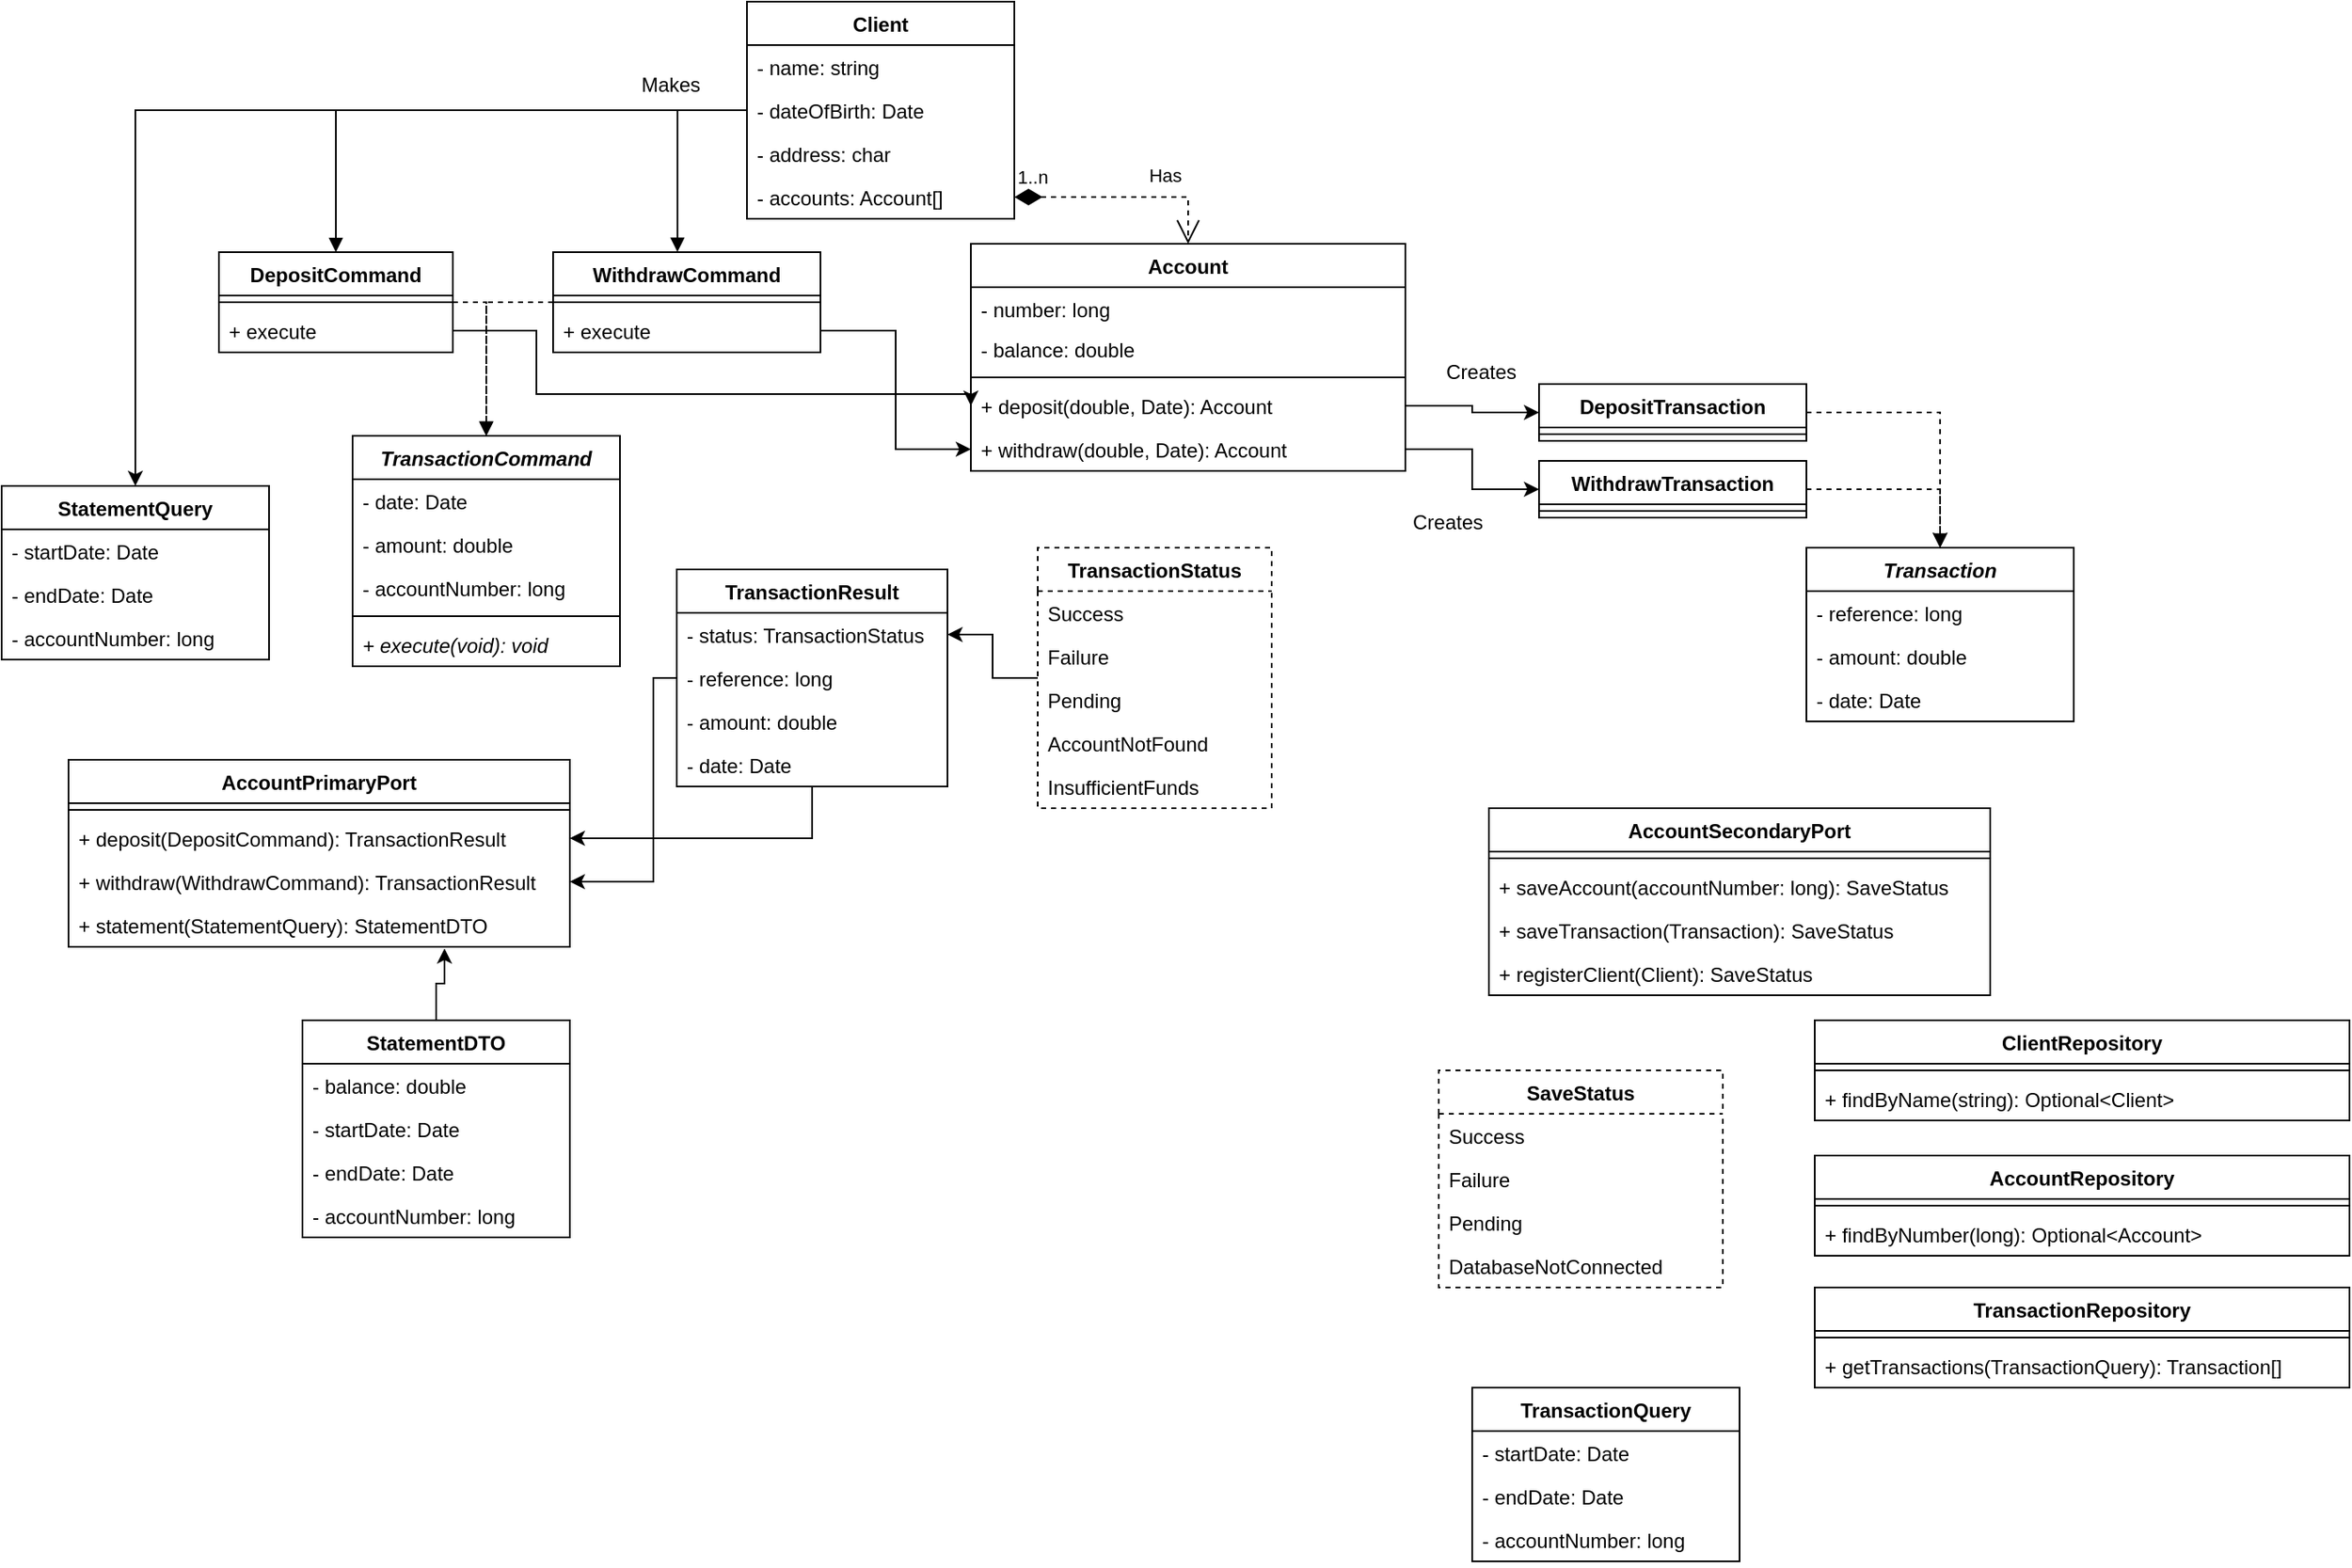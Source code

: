 <mxfile version="20.8.5" type="github"><diagram id="C5RBs43oDa-KdzZeNtuy" name="Page-1"><mxGraphModel dx="1386" dy="809" grid="1" gridSize="10" guides="1" tooltips="1" connect="1" arrows="1" fold="1" page="1" pageScale="1" pageWidth="1169" pageHeight="827" math="0" shadow="0"><root><mxCell id="WIyWlLk6GJQsqaUBKTNV-0"/><mxCell id="WIyWlLk6GJQsqaUBKTNV-1" parent="WIyWlLk6GJQsqaUBKTNV-0"/><mxCell id="uDkEIwAQwxOANns-aXlX-1" value="Account" style="swimlane;fontStyle=1;align=center;verticalAlign=top;childLayout=stackLayout;horizontal=1;startSize=26;horizontalStack=0;resizeParent=1;resizeParentMax=0;resizeLast=0;collapsible=1;marginBottom=0;" parent="WIyWlLk6GJQsqaUBKTNV-1" vertex="1"><mxGeometry x="620" y="185" width="260" height="136" as="geometry"/></mxCell><mxCell id="uDkEIwAQwxOANns-aXlX-2" value="- number: long" style="text;strokeColor=none;fillColor=none;align=left;verticalAlign=top;spacingLeft=4;spacingRight=4;overflow=hidden;rotatable=0;points=[[0,0.5],[1,0.5]];portConstraint=eastwest;" parent="uDkEIwAQwxOANns-aXlX-1" vertex="1"><mxGeometry y="26" width="260" height="24" as="geometry"/></mxCell><mxCell id="uDkEIwAQwxOANns-aXlX-10" value="- balance: double" style="text;strokeColor=none;fillColor=none;align=left;verticalAlign=top;spacingLeft=4;spacingRight=4;overflow=hidden;rotatable=0;points=[[0,0.5],[1,0.5]];portConstraint=eastwest;" parent="uDkEIwAQwxOANns-aXlX-1" vertex="1"><mxGeometry y="50" width="260" height="26" as="geometry"/></mxCell><mxCell id="uDkEIwAQwxOANns-aXlX-3" value="" style="line;strokeWidth=1;fillColor=none;align=left;verticalAlign=middle;spacingTop=-1;spacingLeft=3;spacingRight=3;rotatable=0;labelPosition=right;points=[];portConstraint=eastwest;strokeColor=inherit;" parent="uDkEIwAQwxOANns-aXlX-1" vertex="1"><mxGeometry y="76" width="260" height="8" as="geometry"/></mxCell><mxCell id="uDkEIwAQwxOANns-aXlX-4" value="+ deposit(double, Date): Account" style="text;strokeColor=none;fillColor=none;align=left;verticalAlign=top;spacingLeft=4;spacingRight=4;overflow=hidden;rotatable=0;points=[[0,0.5],[1,0.5]];portConstraint=eastwest;" parent="uDkEIwAQwxOANns-aXlX-1" vertex="1"><mxGeometry y="84" width="260" height="26" as="geometry"/></mxCell><mxCell id="uDkEIwAQwxOANns-aXlX-11" value="+ withdraw(double, Date): Account" style="text;strokeColor=none;fillColor=none;align=left;verticalAlign=top;spacingLeft=4;spacingRight=4;overflow=hidden;rotatable=0;points=[[0,0.5],[1,0.5]];portConstraint=eastwest;" parent="uDkEIwAQwxOANns-aXlX-1" vertex="1"><mxGeometry y="110" width="260" height="26" as="geometry"/></mxCell><mxCell id="uDkEIwAQwxOANns-aXlX-12" value="Transaction" style="swimlane;fontStyle=3;align=center;verticalAlign=top;childLayout=stackLayout;horizontal=1;startSize=26;horizontalStack=0;resizeParent=1;resizeParentMax=0;resizeLast=0;collapsible=1;marginBottom=0;" parent="WIyWlLk6GJQsqaUBKTNV-1" vertex="1"><mxGeometry x="1120" y="367" width="160" height="104" as="geometry"/></mxCell><mxCell id="uDkEIwAQwxOANns-aXlX-13" value="- reference: long" style="text;strokeColor=none;fillColor=none;align=left;verticalAlign=top;spacingLeft=4;spacingRight=4;overflow=hidden;rotatable=0;points=[[0,0.5],[1,0.5]];portConstraint=eastwest;" parent="uDkEIwAQwxOANns-aXlX-12" vertex="1"><mxGeometry y="26" width="160" height="26" as="geometry"/></mxCell><mxCell id="uDkEIwAQwxOANns-aXlX-16" value="- amount: double" style="text;strokeColor=none;fillColor=none;align=left;verticalAlign=top;spacingLeft=4;spacingRight=4;overflow=hidden;rotatable=0;points=[[0,0.5],[1,0.5]];portConstraint=eastwest;" parent="uDkEIwAQwxOANns-aXlX-12" vertex="1"><mxGeometry y="52" width="160" height="26" as="geometry"/></mxCell><mxCell id="uDkEIwAQwxOANns-aXlX-17" value="- date: Date" style="text;strokeColor=none;fillColor=none;align=left;verticalAlign=top;spacingLeft=4;spacingRight=4;overflow=hidden;rotatable=0;points=[[0,0.5],[1,0.5]];portConstraint=eastwest;" parent="uDkEIwAQwxOANns-aXlX-12" vertex="1"><mxGeometry y="78" width="160" height="26" as="geometry"/></mxCell><mxCell id="uDkEIwAQwxOANns-aXlX-22" style="edgeStyle=orthogonalEdgeStyle;rounded=0;orthogonalLoop=1;jettySize=auto;html=1;entryX=0.5;entryY=0;entryDx=0;entryDy=0;dashed=1;endArrow=block;endFill=1;exitX=1;exitY=0.5;exitDx=0;exitDy=0;" parent="WIyWlLk6GJQsqaUBKTNV-1" source="uDkEIwAQwxOANns-aXlX-18" target="uDkEIwAQwxOANns-aXlX-12" edge="1"><mxGeometry relative="1" as="geometry"><mxPoint x="804" y="472" as="targetPoint"/></mxGeometry></mxCell><mxCell id="uDkEIwAQwxOANns-aXlX-18" value="DepositTransaction" style="swimlane;fontStyle=1;align=center;verticalAlign=top;childLayout=stackLayout;horizontal=1;startSize=26;horizontalStack=0;resizeParent=1;resizeParentMax=0;resizeLast=0;collapsible=1;marginBottom=0;" parent="WIyWlLk6GJQsqaUBKTNV-1" vertex="1"><mxGeometry x="960" y="269" width="160" height="34" as="geometry"/></mxCell><mxCell id="uDkEIwAQwxOANns-aXlX-20" value="" style="line;strokeWidth=1;fillColor=none;align=left;verticalAlign=middle;spacingTop=-1;spacingLeft=3;spacingRight=3;rotatable=0;labelPosition=right;points=[];portConstraint=eastwest;strokeColor=inherit;" parent="uDkEIwAQwxOANns-aXlX-18" vertex="1"><mxGeometry y="26" width="160" height="8" as="geometry"/></mxCell><mxCell id="_oUDLtHGumyXPayy78fO-45" style="edgeStyle=orthogonalEdgeStyle;rounded=0;orthogonalLoop=1;jettySize=auto;html=1;exitX=1;exitY=0.5;exitDx=0;exitDy=0;entryX=0.5;entryY=0;entryDx=0;entryDy=0;dashed=1;" edge="1" parent="WIyWlLk6GJQsqaUBKTNV-1" source="uDkEIwAQwxOANns-aXlX-23" target="uDkEIwAQwxOANns-aXlX-12"><mxGeometry relative="1" as="geometry"/></mxCell><mxCell id="uDkEIwAQwxOANns-aXlX-23" value="WithdrawTransaction" style="swimlane;fontStyle=1;align=center;verticalAlign=top;childLayout=stackLayout;horizontal=1;startSize=26;horizontalStack=0;resizeParent=1;resizeParentMax=0;resizeLast=0;collapsible=1;marginBottom=0;" parent="WIyWlLk6GJQsqaUBKTNV-1" vertex="1"><mxGeometry x="960" y="315" width="160" height="34" as="geometry"/></mxCell><mxCell id="uDkEIwAQwxOANns-aXlX-25" value="" style="line;strokeWidth=1;fillColor=none;align=left;verticalAlign=middle;spacingTop=-1;spacingLeft=3;spacingRight=3;rotatable=0;labelPosition=right;points=[];portConstraint=eastwest;strokeColor=inherit;" parent="uDkEIwAQwxOANns-aXlX-23" vertex="1"><mxGeometry y="26" width="160" height="8" as="geometry"/></mxCell><mxCell id="uDkEIwAQwxOANns-aXlX-29" value="StatementDTO" style="swimlane;fontStyle=1;align=center;verticalAlign=top;childLayout=stackLayout;horizontal=1;startSize=26;horizontalStack=0;resizeParent=1;resizeParentMax=0;resizeLast=0;collapsible=1;marginBottom=0;" parent="WIyWlLk6GJQsqaUBKTNV-1" vertex="1"><mxGeometry x="220" y="650" width="160" height="130" as="geometry"><mxRectangle x="340" y="388" width="120" height="30" as="alternateBounds"/></mxGeometry></mxCell><mxCell id="uDkEIwAQwxOANns-aXlX-30" value="- balance: double" style="text;strokeColor=none;fillColor=none;align=left;verticalAlign=top;spacingLeft=4;spacingRight=4;overflow=hidden;rotatable=0;points=[[0,0.5],[1,0.5]];portConstraint=eastwest;" parent="uDkEIwAQwxOANns-aXlX-29" vertex="1"><mxGeometry y="26" width="160" height="26" as="geometry"/></mxCell><mxCell id="uDkEIwAQwxOANns-aXlX-32" value="- startDate: Date" style="text;strokeColor=none;fillColor=none;align=left;verticalAlign=top;spacingLeft=4;spacingRight=4;overflow=hidden;rotatable=0;points=[[0,0.5],[1,0.5]];portConstraint=eastwest;" parent="uDkEIwAQwxOANns-aXlX-29" vertex="1"><mxGeometry y="52" width="160" height="26" as="geometry"/></mxCell><mxCell id="uDkEIwAQwxOANns-aXlX-107" value="- endDate: Date" style="text;strokeColor=none;fillColor=none;align=left;verticalAlign=top;spacingLeft=4;spacingRight=4;overflow=hidden;rotatable=0;points=[[0,0.5],[1,0.5]];portConstraint=eastwest;" parent="uDkEIwAQwxOANns-aXlX-29" vertex="1"><mxGeometry y="78" width="160" height="26" as="geometry"/></mxCell><mxCell id="uDkEIwAQwxOANns-aXlX-108" value="- accountNumber: long" style="text;strokeColor=none;fillColor=none;align=left;verticalAlign=top;spacingLeft=4;spacingRight=4;overflow=hidden;rotatable=0;points=[[0,0.5],[1,0.5]];portConstraint=eastwest;" parent="uDkEIwAQwxOANns-aXlX-29" vertex="1"><mxGeometry y="104" width="160" height="26" as="geometry"/></mxCell><mxCell id="uDkEIwAQwxOANns-aXlX-109" value="AccountPrimaryPort" style="swimlane;fontStyle=1;align=center;verticalAlign=top;childLayout=stackLayout;horizontal=1;startSize=26;horizontalStack=0;resizeParent=1;resizeParentMax=0;resizeLast=0;collapsible=1;marginBottom=0;" parent="WIyWlLk6GJQsqaUBKTNV-1" vertex="1"><mxGeometry x="80" y="494" width="300" height="112" as="geometry"/></mxCell><mxCell id="uDkEIwAQwxOANns-aXlX-151" value="" style="line;strokeWidth=1;fillColor=none;align=left;verticalAlign=middle;spacingTop=-1;spacingLeft=3;spacingRight=3;rotatable=0;labelPosition=right;points=[];portConstraint=eastwest;strokeColor=inherit;" parent="uDkEIwAQwxOANns-aXlX-109" vertex="1"><mxGeometry y="26" width="300" height="8" as="geometry"/></mxCell><mxCell id="uDkEIwAQwxOANns-aXlX-110" value="+ deposit(DepositCommand): TransactionResult" style="text;strokeColor=none;fillColor=none;align=left;verticalAlign=top;spacingLeft=4;spacingRight=4;overflow=hidden;rotatable=0;points=[[0,0.5],[1,0.5]];portConstraint=eastwest;" parent="uDkEIwAQwxOANns-aXlX-109" vertex="1"><mxGeometry y="34" width="300" height="26" as="geometry"/></mxCell><mxCell id="uDkEIwAQwxOANns-aXlX-112" value="+ withdraw(WithdrawCommand): TransactionResult" style="text;strokeColor=none;fillColor=none;align=left;verticalAlign=top;spacingLeft=4;spacingRight=4;overflow=hidden;rotatable=0;points=[[0,0.5],[1,0.5]];portConstraint=eastwest;" parent="uDkEIwAQwxOANns-aXlX-109" vertex="1"><mxGeometry y="60" width="300" height="26" as="geometry"/></mxCell><mxCell id="uDkEIwAQwxOANns-aXlX-113" value="+ statement(StatementQuery): StatementDTO" style="text;strokeColor=none;fillColor=none;align=left;verticalAlign=top;spacingLeft=4;spacingRight=4;overflow=hidden;rotatable=0;points=[[0,0.5],[1,0.5]];portConstraint=eastwest;" parent="uDkEIwAQwxOANns-aXlX-109" vertex="1"><mxGeometry y="86" width="300" height="26" as="geometry"/></mxCell><mxCell id="uDkEIwAQwxOANns-aXlX-114" value="StatementQuery" style="swimlane;fontStyle=1;align=center;verticalAlign=top;childLayout=stackLayout;horizontal=1;startSize=26;horizontalStack=0;resizeParent=1;resizeParentMax=0;resizeLast=0;collapsible=1;marginBottom=0;" parent="WIyWlLk6GJQsqaUBKTNV-1" vertex="1"><mxGeometry x="40" y="330" width="160" height="104" as="geometry"><mxRectangle x="340" y="388" width="120" height="30" as="alternateBounds"/></mxGeometry></mxCell><mxCell id="uDkEIwAQwxOANns-aXlX-116" value="- startDate: Date" style="text;strokeColor=none;fillColor=none;align=left;verticalAlign=top;spacingLeft=4;spacingRight=4;overflow=hidden;rotatable=0;points=[[0,0.5],[1,0.5]];portConstraint=eastwest;" parent="uDkEIwAQwxOANns-aXlX-114" vertex="1"><mxGeometry y="26" width="160" height="26" as="geometry"/></mxCell><mxCell id="uDkEIwAQwxOANns-aXlX-117" value="- endDate: Date" style="text;strokeColor=none;fillColor=none;align=left;verticalAlign=top;spacingLeft=4;spacingRight=4;overflow=hidden;rotatable=0;points=[[0,0.5],[1,0.5]];portConstraint=eastwest;" parent="uDkEIwAQwxOANns-aXlX-114" vertex="1"><mxGeometry y="52" width="160" height="26" as="geometry"/></mxCell><mxCell id="uDkEIwAQwxOANns-aXlX-118" value="- accountNumber: long" style="text;strokeColor=none;fillColor=none;align=left;verticalAlign=top;spacingLeft=4;spacingRight=4;overflow=hidden;rotatable=0;points=[[0,0.5],[1,0.5]];portConstraint=eastwest;" parent="uDkEIwAQwxOANns-aXlX-114" vertex="1"><mxGeometry y="78" width="160" height="26" as="geometry"/></mxCell><mxCell id="uDkEIwAQwxOANns-aXlX-148" style="edgeStyle=orthogonalEdgeStyle;rounded=0;orthogonalLoop=1;jettySize=auto;html=1;exitX=1;exitY=0.5;exitDx=0;exitDy=0;entryX=0.5;entryY=0;entryDx=0;entryDy=0;endArrow=block;endFill=1;dashed=1;" parent="WIyWlLk6GJQsqaUBKTNV-1" source="uDkEIwAQwxOANns-aXlX-119" target="uDkEIwAQwxOANns-aXlX-139" edge="1"><mxGeometry relative="1" as="geometry"/></mxCell><mxCell id="uDkEIwAQwxOANns-aXlX-119" value="DepositCommand" style="swimlane;fontStyle=1;align=center;verticalAlign=top;childLayout=stackLayout;horizontal=1;startSize=26;horizontalStack=0;resizeParent=1;resizeParentMax=0;resizeLast=0;collapsible=1;marginBottom=0;" parent="WIyWlLk6GJQsqaUBKTNV-1" vertex="1"><mxGeometry x="170" y="190" width="140" height="60" as="geometry"><mxRectangle x="340" y="388" width="120" height="30" as="alternateBounds"/></mxGeometry></mxCell><mxCell id="uDkEIwAQwxOANns-aXlX-150" value="" style="line;strokeWidth=1;fillColor=none;align=left;verticalAlign=middle;spacingTop=-1;spacingLeft=3;spacingRight=3;rotatable=0;labelPosition=right;points=[];portConstraint=eastwest;strokeColor=inherit;" parent="uDkEIwAQwxOANns-aXlX-119" vertex="1"><mxGeometry y="26" width="140" height="8" as="geometry"/></mxCell><mxCell id="uDkEIwAQwxOANns-aXlX-149" value="+ execute" style="text;strokeColor=none;fillColor=none;align=left;verticalAlign=top;spacingLeft=4;spacingRight=4;overflow=hidden;rotatable=0;points=[[0,0.5],[1,0.5]];portConstraint=eastwest;" parent="uDkEIwAQwxOANns-aXlX-119" vertex="1"><mxGeometry y="34" width="140" height="26" as="geometry"/></mxCell><mxCell id="uDkEIwAQwxOANns-aXlX-147" style="edgeStyle=orthogonalEdgeStyle;rounded=0;orthogonalLoop=1;jettySize=auto;html=1;entryX=0.5;entryY=0;entryDx=0;entryDy=0;dashed=1;endArrow=block;endFill=1;exitX=0;exitY=0.5;exitDx=0;exitDy=0;" parent="WIyWlLk6GJQsqaUBKTNV-1" source="uDkEIwAQwxOANns-aXlX-123" target="uDkEIwAQwxOANns-aXlX-139" edge="1"><mxGeometry relative="1" as="geometry"><mxPoint x="346" y="285" as="sourcePoint"/></mxGeometry></mxCell><mxCell id="uDkEIwAQwxOANns-aXlX-123" value="WithdrawCommand" style="swimlane;fontStyle=1;align=center;verticalAlign=top;childLayout=stackLayout;horizontal=1;startSize=26;horizontalStack=0;resizeParent=1;resizeParentMax=0;resizeLast=0;collapsible=1;marginBottom=0;" parent="WIyWlLk6GJQsqaUBKTNV-1" vertex="1"><mxGeometry x="370" y="190" width="160" height="60" as="geometry"><mxRectangle x="340" y="388" width="120" height="30" as="alternateBounds"/></mxGeometry></mxCell><mxCell id="uDkEIwAQwxOANns-aXlX-145" value="" style="line;strokeWidth=1;fillColor=none;align=left;verticalAlign=middle;spacingTop=-1;spacingLeft=3;spacingRight=3;rotatable=0;labelPosition=right;points=[];portConstraint=eastwest;strokeColor=inherit;" parent="uDkEIwAQwxOANns-aXlX-123" vertex="1"><mxGeometry y="26" width="160" height="8" as="geometry"/></mxCell><mxCell id="uDkEIwAQwxOANns-aXlX-146" value="+ execute" style="text;strokeColor=none;fillColor=none;align=left;verticalAlign=top;spacingLeft=4;spacingRight=4;overflow=hidden;rotatable=0;points=[[0,0.5],[1,0.5]];portConstraint=eastwest;" parent="uDkEIwAQwxOANns-aXlX-123" vertex="1"><mxGeometry y="34" width="160" height="26" as="geometry"/></mxCell><mxCell id="_oUDLtHGumyXPayy78fO-42" style="edgeStyle=orthogonalEdgeStyle;rounded=0;orthogonalLoop=1;jettySize=auto;html=1;" edge="1" parent="WIyWlLk6GJQsqaUBKTNV-1" source="uDkEIwAQwxOANns-aXlX-127" target="uDkEIwAQwxOANns-aXlX-110"><mxGeometry relative="1" as="geometry"/></mxCell><mxCell id="uDkEIwAQwxOANns-aXlX-127" value="TransactionResult" style="swimlane;fontStyle=1;childLayout=stackLayout;horizontal=1;startSize=26;fillColor=default;horizontalStack=0;resizeParent=1;resizeParentMax=0;resizeLast=0;collapsible=1;marginBottom=0;" parent="WIyWlLk6GJQsqaUBKTNV-1" vertex="1"><mxGeometry x="444" y="380" width="162" height="130" as="geometry"/></mxCell><mxCell id="uDkEIwAQwxOANns-aXlX-128" value="- status: TransactionStatus" style="text;strokeColor=none;fillColor=none;align=left;verticalAlign=top;spacingLeft=4;spacingRight=4;overflow=hidden;rotatable=0;points=[[0,0.5],[1,0.5]];portConstraint=eastwest;" parent="uDkEIwAQwxOANns-aXlX-127" vertex="1"><mxGeometry y="26" width="162" height="26" as="geometry"/></mxCell><mxCell id="uDkEIwAQwxOANns-aXlX-131" value="- reference: long" style="text;strokeColor=none;fillColor=none;align=left;verticalAlign=top;spacingLeft=4;spacingRight=4;overflow=hidden;rotatable=0;points=[[0,0.5],[1,0.5]];portConstraint=eastwest;" parent="uDkEIwAQwxOANns-aXlX-127" vertex="1"><mxGeometry y="52" width="162" height="26" as="geometry"/></mxCell><mxCell id="uDkEIwAQwxOANns-aXlX-133" value="- amount: double" style="text;strokeColor=none;fillColor=none;align=left;verticalAlign=top;spacingLeft=4;spacingRight=4;overflow=hidden;rotatable=0;points=[[0,0.5],[1,0.5]];portConstraint=eastwest;" parent="uDkEIwAQwxOANns-aXlX-127" vertex="1"><mxGeometry y="78" width="162" height="26" as="geometry"/></mxCell><mxCell id="uDkEIwAQwxOANns-aXlX-134" value="- date: Date" style="text;strokeColor=none;fillColor=none;align=left;verticalAlign=top;spacingLeft=4;spacingRight=4;overflow=hidden;rotatable=0;points=[[0,0.5],[1,0.5]];portConstraint=eastwest;" parent="uDkEIwAQwxOANns-aXlX-127" vertex="1"><mxGeometry y="104" width="162" height="26" as="geometry"/></mxCell><mxCell id="uDkEIwAQwxOANns-aXlX-143" style="edgeStyle=orthogonalEdgeStyle;rounded=0;orthogonalLoop=1;jettySize=auto;html=1;" parent="WIyWlLk6GJQsqaUBKTNV-1" source="uDkEIwAQwxOANns-aXlX-135" target="uDkEIwAQwxOANns-aXlX-128" edge="1"><mxGeometry relative="1" as="geometry"/></mxCell><mxCell id="uDkEIwAQwxOANns-aXlX-135" value="TransactionStatus" style="swimlane;fontStyle=1;childLayout=stackLayout;horizontal=1;startSize=26;fillColor=none;horizontalStack=0;resizeParent=1;resizeParentMax=0;resizeLast=0;collapsible=1;marginBottom=0;dashed=1;swimlaneLine=1;swimlaneFillColor=none;strokeColor=default;" parent="WIyWlLk6GJQsqaUBKTNV-1" vertex="1"><mxGeometry x="660" y="367" width="140" height="156" as="geometry"/></mxCell><mxCell id="uDkEIwAQwxOANns-aXlX-136" value="Success" style="text;strokeColor=none;fillColor=none;align=left;verticalAlign=top;spacingLeft=4;spacingRight=4;overflow=hidden;rotatable=0;points=[[0,0.5],[1,0.5]];portConstraint=eastwest;" parent="uDkEIwAQwxOANns-aXlX-135" vertex="1"><mxGeometry y="26" width="140" height="26" as="geometry"/></mxCell><mxCell id="uDkEIwAQwxOANns-aXlX-137" value="Failure" style="text;strokeColor=none;fillColor=none;align=left;verticalAlign=top;spacingLeft=4;spacingRight=4;overflow=hidden;rotatable=0;points=[[0,0.5],[1,0.5]];portConstraint=eastwest;" parent="uDkEIwAQwxOANns-aXlX-135" vertex="1"><mxGeometry y="52" width="140" height="26" as="geometry"/></mxCell><mxCell id="uDkEIwAQwxOANns-aXlX-138" value="Pending" style="text;strokeColor=none;fillColor=none;align=left;verticalAlign=top;spacingLeft=4;spacingRight=4;overflow=hidden;rotatable=0;points=[[0,0.5],[1,0.5]];portConstraint=eastwest;" parent="uDkEIwAQwxOANns-aXlX-135" vertex="1"><mxGeometry y="78" width="140" height="26" as="geometry"/></mxCell><mxCell id="_oUDLtHGumyXPayy78fO-7" value="AccountNotFound" style="text;strokeColor=none;fillColor=none;align=left;verticalAlign=top;spacingLeft=4;spacingRight=4;overflow=hidden;rotatable=0;points=[[0,0.5],[1,0.5]];portConstraint=eastwest;" vertex="1" parent="uDkEIwAQwxOANns-aXlX-135"><mxGeometry y="104" width="140" height="26" as="geometry"/></mxCell><mxCell id="_oUDLtHGumyXPayy78fO-8" value="InsufficientFunds" style="text;strokeColor=none;fillColor=none;align=left;verticalAlign=top;spacingLeft=4;spacingRight=4;overflow=hidden;rotatable=0;points=[[0,0.5],[1,0.5]];portConstraint=eastwest;" vertex="1" parent="uDkEIwAQwxOANns-aXlX-135"><mxGeometry y="130" width="140" height="26" as="geometry"/></mxCell><mxCell id="uDkEIwAQwxOANns-aXlX-139" value="TransactionCommand" style="swimlane;fontStyle=3;align=center;verticalAlign=top;childLayout=stackLayout;horizontal=1;startSize=26;horizontalStack=0;resizeParent=1;resizeParentMax=0;resizeLast=0;collapsible=1;marginBottom=0;strokeColor=default;fillColor=none;" parent="WIyWlLk6GJQsqaUBKTNV-1" vertex="1"><mxGeometry x="250" y="300" width="160" height="138" as="geometry"/></mxCell><mxCell id="uDkEIwAQwxOANns-aXlX-124" value="- date: Date" style="text;strokeColor=none;fillColor=none;align=left;verticalAlign=top;spacingLeft=4;spacingRight=4;overflow=hidden;rotatable=0;points=[[0,0.5],[1,0.5]];portConstraint=eastwest;" parent="uDkEIwAQwxOANns-aXlX-139" vertex="1"><mxGeometry y="26" width="160" height="26" as="geometry"/></mxCell><mxCell id="uDkEIwAQwxOANns-aXlX-125" value="- amount: double" style="text;strokeColor=none;fillColor=none;align=left;verticalAlign=top;spacingLeft=4;spacingRight=4;overflow=hidden;rotatable=0;points=[[0,0.5],[1,0.5]];portConstraint=eastwest;" parent="uDkEIwAQwxOANns-aXlX-139" vertex="1"><mxGeometry y="52" width="160" height="26" as="geometry"/></mxCell><mxCell id="uDkEIwAQwxOANns-aXlX-126" value="- accountNumber: long" style="text;strokeColor=none;fillColor=none;align=left;verticalAlign=top;spacingLeft=4;spacingRight=4;overflow=hidden;rotatable=0;points=[[0,0.5],[1,0.5]];portConstraint=eastwest;" parent="uDkEIwAQwxOANns-aXlX-139" vertex="1"><mxGeometry y="78" width="160" height="26" as="geometry"/></mxCell><mxCell id="uDkEIwAQwxOANns-aXlX-141" value="" style="line;strokeWidth=1;fillColor=none;align=left;verticalAlign=middle;spacingTop=-1;spacingLeft=3;spacingRight=3;rotatable=0;labelPosition=right;points=[];portConstraint=eastwest;strokeColor=inherit;" parent="uDkEIwAQwxOANns-aXlX-139" vertex="1"><mxGeometry y="104" width="160" height="8" as="geometry"/></mxCell><mxCell id="uDkEIwAQwxOANns-aXlX-142" value="+ execute(void): void" style="text;strokeColor=none;fillColor=none;align=left;verticalAlign=top;spacingLeft=4;spacingRight=4;overflow=hidden;rotatable=0;points=[[0,0.5],[1,0.5]];portConstraint=eastwest;dashed=1;fontStyle=2" parent="uDkEIwAQwxOANns-aXlX-139" vertex="1"><mxGeometry y="112" width="160" height="26" as="geometry"/></mxCell><mxCell id="uDkEIwAQwxOANns-aXlX-152" value="AccountSecondaryPort" style="swimlane;fontStyle=1;align=center;verticalAlign=top;childLayout=stackLayout;horizontal=1;startSize=26;horizontalStack=0;resizeParent=1;resizeParentMax=0;resizeLast=0;collapsible=1;marginBottom=0;" parent="WIyWlLk6GJQsqaUBKTNV-1" vertex="1"><mxGeometry x="930" y="523" width="300" height="112" as="geometry"/></mxCell><mxCell id="uDkEIwAQwxOANns-aXlX-153" value="" style="line;strokeWidth=1;fillColor=none;align=left;verticalAlign=middle;spacingTop=-1;spacingLeft=3;spacingRight=3;rotatable=0;labelPosition=right;points=[];portConstraint=eastwest;strokeColor=inherit;" parent="uDkEIwAQwxOANns-aXlX-152" vertex="1"><mxGeometry y="26" width="300" height="8" as="geometry"/></mxCell><mxCell id="uDkEIwAQwxOANns-aXlX-154" value="+ saveAccount(accountNumber: long): SaveStatus" style="text;strokeColor=none;fillColor=none;align=left;verticalAlign=top;spacingLeft=4;spacingRight=4;overflow=hidden;rotatable=0;points=[[0,0.5],[1,0.5]];portConstraint=eastwest;" parent="uDkEIwAQwxOANns-aXlX-152" vertex="1"><mxGeometry y="34" width="300" height="26" as="geometry"/></mxCell><mxCell id="_oUDLtHGumyXPayy78fO-29" value="+ saveTransaction(Transaction): SaveStatus" style="text;strokeColor=none;fillColor=none;align=left;verticalAlign=top;spacingLeft=4;spacingRight=4;overflow=hidden;rotatable=0;points=[[0,0.5],[1,0.5]];portConstraint=eastwest;" vertex="1" parent="uDkEIwAQwxOANns-aXlX-152"><mxGeometry y="60" width="300" height="26" as="geometry"/></mxCell><mxCell id="_oUDLtHGumyXPayy78fO-30" value="+ registerClient(Client): SaveStatus" style="text;strokeColor=none;fillColor=none;align=left;verticalAlign=top;spacingLeft=4;spacingRight=4;overflow=hidden;rotatable=0;points=[[0,0.5],[1,0.5]];portConstraint=eastwest;" vertex="1" parent="uDkEIwAQwxOANns-aXlX-152"><mxGeometry y="86" width="300" height="26" as="geometry"/></mxCell><mxCell id="_oUDLtHGumyXPayy78fO-1" style="edgeStyle=orthogonalEdgeStyle;rounded=0;orthogonalLoop=1;jettySize=auto;html=1;exitX=0;exitY=0.5;exitDx=0;exitDy=0;entryX=0.5;entryY=0;entryDx=0;entryDy=0;" edge="1" parent="WIyWlLk6GJQsqaUBKTNV-1" source="uDkEIwAQwxOANns-aXlX-160" target="uDkEIwAQwxOANns-aXlX-114"><mxGeometry relative="1" as="geometry"/></mxCell><mxCell id="uDkEIwAQwxOANns-aXlX-160" value="Client" style="swimlane;fontStyle=1;align=center;verticalAlign=top;childLayout=stackLayout;horizontal=1;startSize=26;horizontalStack=0;resizeParent=1;resizeParentMax=0;resizeLast=0;collapsible=1;marginBottom=0;strokeColor=default;fillColor=default;" parent="WIyWlLk6GJQsqaUBKTNV-1" vertex="1"><mxGeometry x="486" y="40" width="160" height="130" as="geometry"/></mxCell><mxCell id="uDkEIwAQwxOANns-aXlX-161" value="- name: string" style="text;strokeColor=none;fillColor=none;align=left;verticalAlign=top;spacingLeft=4;spacingRight=4;overflow=hidden;rotatable=0;points=[[0,0.5],[1,0.5]];portConstraint=eastwest;" parent="uDkEIwAQwxOANns-aXlX-160" vertex="1"><mxGeometry y="26" width="160" height="26" as="geometry"/></mxCell><mxCell id="uDkEIwAQwxOANns-aXlX-165" value="- dateOfBirth: Date" style="text;strokeColor=none;fillColor=none;align=left;verticalAlign=top;spacingLeft=4;spacingRight=4;overflow=hidden;rotatable=0;points=[[0,0.5],[1,0.5]];portConstraint=eastwest;" parent="uDkEIwAQwxOANns-aXlX-160" vertex="1"><mxGeometry y="52" width="160" height="26" as="geometry"/></mxCell><mxCell id="uDkEIwAQwxOANns-aXlX-164" value="- address: char" style="text;strokeColor=none;fillColor=none;align=left;verticalAlign=top;spacingLeft=4;spacingRight=4;overflow=hidden;rotatable=0;points=[[0,0.5],[1,0.5]];portConstraint=eastwest;" parent="uDkEIwAQwxOANns-aXlX-160" vertex="1"><mxGeometry y="78" width="160" height="26" as="geometry"/></mxCell><mxCell id="uDkEIwAQwxOANns-aXlX-174" value="- accounts: Account[]" style="text;strokeColor=none;fillColor=none;align=left;verticalAlign=top;spacingLeft=4;spacingRight=4;overflow=hidden;rotatable=0;points=[[0,0.5],[1,0.5]];portConstraint=eastwest;" parent="uDkEIwAQwxOANns-aXlX-160" vertex="1"><mxGeometry y="104" width="160" height="26" as="geometry"/></mxCell><mxCell id="uDkEIwAQwxOANns-aXlX-177" value="1..n" style="endArrow=open;html=1;endSize=12;startArrow=diamondThin;startSize=14;startFill=1;edgeStyle=orthogonalEdgeStyle;align=left;verticalAlign=bottom;rounded=0;dashed=1;exitX=1;exitY=0.5;exitDx=0;exitDy=0;entryX=0.5;entryY=0;entryDx=0;entryDy=0;" parent="WIyWlLk6GJQsqaUBKTNV-1" source="uDkEIwAQwxOANns-aXlX-174" target="uDkEIwAQwxOANns-aXlX-1" edge="1"><mxGeometry x="-1" y="3" relative="1" as="geometry"><mxPoint x="666" y="120" as="sourcePoint"/><mxPoint x="826" y="120" as="targetPoint"/></mxGeometry></mxCell><mxCell id="uDkEIwAQwxOANns-aXlX-179" value="Has" style="edgeLabel;html=1;align=center;verticalAlign=middle;resizable=0;points=[];" parent="uDkEIwAQwxOANns-aXlX-177" vertex="1" connectable="0"><mxGeometry x="0.267" y="3" relative="1" as="geometry"><mxPoint x="6" y="-10" as="offset"/></mxGeometry></mxCell><mxCell id="uDkEIwAQwxOANns-aXlX-178" style="edgeStyle=orthogonalEdgeStyle;rounded=0;orthogonalLoop=1;jettySize=auto;html=1;exitX=0;exitY=0.5;exitDx=0;exitDy=0;entryX=0.465;entryY=-0.002;entryDx=0;entryDy=0;entryPerimeter=0;endArrow=block;endFill=1;" parent="WIyWlLk6GJQsqaUBKTNV-1" source="uDkEIwAQwxOANns-aXlX-165" target="uDkEIwAQwxOANns-aXlX-123" edge="1"><mxGeometry relative="1" as="geometry"/></mxCell><mxCell id="uDkEIwAQwxOANns-aXlX-181" style="edgeStyle=orthogonalEdgeStyle;rounded=0;orthogonalLoop=1;jettySize=auto;html=1;exitX=0;exitY=0.5;exitDx=0;exitDy=0;entryX=0.5;entryY=0;entryDx=0;entryDy=0;endArrow=block;endFill=1;" parent="WIyWlLk6GJQsqaUBKTNV-1" source="uDkEIwAQwxOANns-aXlX-165" target="uDkEIwAQwxOANns-aXlX-119" edge="1"><mxGeometry relative="1" as="geometry"/></mxCell><mxCell id="_oUDLtHGumyXPayy78fO-0" value="Makes" style="text;html=1;align=center;verticalAlign=middle;resizable=0;points=[];autosize=1;strokeColor=none;fillColor=none;" vertex="1" parent="WIyWlLk6GJQsqaUBKTNV-1"><mxGeometry x="410" y="75" width="60" height="30" as="geometry"/></mxCell><mxCell id="_oUDLtHGumyXPayy78fO-2" style="edgeStyle=orthogonalEdgeStyle;rounded=0;orthogonalLoop=1;jettySize=auto;html=1;exitX=0.5;exitY=0;exitDx=0;exitDy=0;entryX=0.75;entryY=1.038;entryDx=0;entryDy=0;entryPerimeter=0;" edge="1" parent="WIyWlLk6GJQsqaUBKTNV-1" source="uDkEIwAQwxOANns-aXlX-29" target="uDkEIwAQwxOANns-aXlX-113"><mxGeometry relative="1" as="geometry"/></mxCell><mxCell id="_oUDLtHGumyXPayy78fO-3" style="edgeStyle=orthogonalEdgeStyle;rounded=0;orthogonalLoop=1;jettySize=auto;html=1;exitX=1;exitY=0.5;exitDx=0;exitDy=0;entryX=0;entryY=0.5;entryDx=0;entryDy=0;" edge="1" parent="WIyWlLk6GJQsqaUBKTNV-1" source="uDkEIwAQwxOANns-aXlX-4" target="uDkEIwAQwxOANns-aXlX-18"><mxGeometry relative="1" as="geometry"/></mxCell><mxCell id="_oUDLtHGumyXPayy78fO-4" style="edgeStyle=orthogonalEdgeStyle;rounded=0;orthogonalLoop=1;jettySize=auto;html=1;exitX=1;exitY=0.5;exitDx=0;exitDy=0;entryX=0;entryY=0.5;entryDx=0;entryDy=0;" edge="1" parent="WIyWlLk6GJQsqaUBKTNV-1" source="uDkEIwAQwxOANns-aXlX-11" target="uDkEIwAQwxOANns-aXlX-23"><mxGeometry relative="1" as="geometry"/></mxCell><mxCell id="_oUDLtHGumyXPayy78fO-6" value="Creates" style="text;html=1;align=center;verticalAlign=middle;resizable=0;points=[];autosize=1;strokeColor=none;fillColor=none;" vertex="1" parent="WIyWlLk6GJQsqaUBKTNV-1"><mxGeometry x="870" y="337" width="70" height="30" as="geometry"/></mxCell><mxCell id="_oUDLtHGumyXPayy78fO-9" value="AccountRepository" style="swimlane;fontStyle=1;align=center;verticalAlign=top;childLayout=stackLayout;horizontal=1;startSize=26;horizontalStack=0;resizeParent=1;resizeParentMax=0;resizeLast=0;collapsible=1;marginBottom=0;" vertex="1" parent="WIyWlLk6GJQsqaUBKTNV-1"><mxGeometry x="1125" y="731" width="320" height="60" as="geometry"/></mxCell><mxCell id="_oUDLtHGumyXPayy78fO-11" value="" style="line;strokeWidth=1;fillColor=none;align=left;verticalAlign=middle;spacingTop=-1;spacingLeft=3;spacingRight=3;rotatable=0;labelPosition=right;points=[];portConstraint=eastwest;strokeColor=inherit;" vertex="1" parent="_oUDLtHGumyXPayy78fO-9"><mxGeometry y="26" width="320" height="8" as="geometry"/></mxCell><mxCell id="_oUDLtHGumyXPayy78fO-12" value="+ findByNumber(long): Optional&lt;Account&gt;" style="text;strokeColor=none;fillColor=none;align=left;verticalAlign=top;spacingLeft=4;spacingRight=4;overflow=hidden;rotatable=0;points=[[0,0.5],[1,0.5]];portConstraint=eastwest;" vertex="1" parent="_oUDLtHGumyXPayy78fO-9"><mxGeometry y="34" width="320" height="26" as="geometry"/></mxCell><mxCell id="_oUDLtHGumyXPayy78fO-13" value="TransactionRepository" style="swimlane;fontStyle=1;align=center;verticalAlign=top;childLayout=stackLayout;horizontal=1;startSize=26;horizontalStack=0;resizeParent=1;resizeParentMax=0;resizeLast=0;collapsible=1;marginBottom=0;" vertex="1" parent="WIyWlLk6GJQsqaUBKTNV-1"><mxGeometry x="1125" y="810" width="320" height="60" as="geometry"/></mxCell><mxCell id="_oUDLtHGumyXPayy78fO-15" value="" style="line;strokeWidth=1;fillColor=none;align=left;verticalAlign=middle;spacingTop=-1;spacingLeft=3;spacingRight=3;rotatable=0;labelPosition=right;points=[];portConstraint=eastwest;strokeColor=inherit;" vertex="1" parent="_oUDLtHGumyXPayy78fO-13"><mxGeometry y="26" width="320" height="8" as="geometry"/></mxCell><mxCell id="_oUDLtHGumyXPayy78fO-16" value="+ getTransactions(TransactionQuery): Transaction[]" style="text;strokeColor=none;fillColor=none;align=left;verticalAlign=top;spacingLeft=4;spacingRight=4;overflow=hidden;rotatable=0;points=[[0,0.5],[1,0.5]];portConstraint=eastwest;" vertex="1" parent="_oUDLtHGumyXPayy78fO-13"><mxGeometry y="34" width="320" height="26" as="geometry"/></mxCell><mxCell id="_oUDLtHGumyXPayy78fO-17" value="Creates" style="text;html=1;align=center;verticalAlign=middle;resizable=0;points=[];autosize=1;strokeColor=none;fillColor=none;" vertex="1" parent="WIyWlLk6GJQsqaUBKTNV-1"><mxGeometry x="890" y="247" width="70" height="30" as="geometry"/></mxCell><mxCell id="_oUDLtHGumyXPayy78fO-22" value="ClientRepository" style="swimlane;fontStyle=1;align=center;verticalAlign=top;childLayout=stackLayout;horizontal=1;startSize=26;horizontalStack=0;resizeParent=1;resizeParentMax=0;resizeLast=0;collapsible=1;marginBottom=0;" vertex="1" parent="WIyWlLk6GJQsqaUBKTNV-1"><mxGeometry x="1125" y="650" width="320" height="60" as="geometry"/></mxCell><mxCell id="_oUDLtHGumyXPayy78fO-23" value="" style="line;strokeWidth=1;fillColor=none;align=left;verticalAlign=middle;spacingTop=-1;spacingLeft=3;spacingRight=3;rotatable=0;labelPosition=right;points=[];portConstraint=eastwest;strokeColor=inherit;" vertex="1" parent="_oUDLtHGumyXPayy78fO-22"><mxGeometry y="26" width="320" height="8" as="geometry"/></mxCell><mxCell id="_oUDLtHGumyXPayy78fO-24" value="+ findByName(string): Optional&lt;Client&gt;" style="text;strokeColor=none;fillColor=none;align=left;verticalAlign=top;spacingLeft=4;spacingRight=4;overflow=hidden;rotatable=0;points=[[0,0.5],[1,0.5]];portConstraint=eastwest;" vertex="1" parent="_oUDLtHGumyXPayy78fO-22"><mxGeometry y="34" width="320" height="26" as="geometry"/></mxCell><mxCell id="_oUDLtHGumyXPayy78fO-26" style="edgeStyle=orthogonalEdgeStyle;rounded=0;orthogonalLoop=1;jettySize=auto;html=1;exitX=1;exitY=0.5;exitDx=0;exitDy=0;entryX=0;entryY=0.5;entryDx=0;entryDy=0;" edge="1" parent="WIyWlLk6GJQsqaUBKTNV-1" source="uDkEIwAQwxOANns-aXlX-146" target="uDkEIwAQwxOANns-aXlX-11"><mxGeometry relative="1" as="geometry"/></mxCell><mxCell id="_oUDLtHGumyXPayy78fO-28" style="edgeStyle=orthogonalEdgeStyle;rounded=0;orthogonalLoop=1;jettySize=auto;html=1;exitX=1;exitY=0.5;exitDx=0;exitDy=0;entryX=0;entryY=0.5;entryDx=0;entryDy=0;" edge="1" parent="WIyWlLk6GJQsqaUBKTNV-1" source="uDkEIwAQwxOANns-aXlX-149" target="uDkEIwAQwxOANns-aXlX-4"><mxGeometry relative="1" as="geometry"><Array as="points"><mxPoint x="360" y="237"/><mxPoint x="360" y="275"/></Array></mxGeometry></mxCell><mxCell id="_oUDLtHGumyXPayy78fO-31" value="TransactionQuery" style="swimlane;fontStyle=1;align=center;verticalAlign=top;childLayout=stackLayout;horizontal=1;startSize=26;horizontalStack=0;resizeParent=1;resizeParentMax=0;resizeLast=0;collapsible=1;marginBottom=0;" vertex="1" parent="WIyWlLk6GJQsqaUBKTNV-1"><mxGeometry x="920" y="870" width="160" height="104" as="geometry"><mxRectangle x="340" y="388" width="120" height="30" as="alternateBounds"/></mxGeometry></mxCell><mxCell id="_oUDLtHGumyXPayy78fO-32" value="- startDate: Date" style="text;strokeColor=none;fillColor=none;align=left;verticalAlign=top;spacingLeft=4;spacingRight=4;overflow=hidden;rotatable=0;points=[[0,0.5],[1,0.5]];portConstraint=eastwest;" vertex="1" parent="_oUDLtHGumyXPayy78fO-31"><mxGeometry y="26" width="160" height="26" as="geometry"/></mxCell><mxCell id="_oUDLtHGumyXPayy78fO-33" value="- endDate: Date" style="text;strokeColor=none;fillColor=none;align=left;verticalAlign=top;spacingLeft=4;spacingRight=4;overflow=hidden;rotatable=0;points=[[0,0.5],[1,0.5]];portConstraint=eastwest;" vertex="1" parent="_oUDLtHGumyXPayy78fO-31"><mxGeometry y="52" width="160" height="26" as="geometry"/></mxCell><mxCell id="_oUDLtHGumyXPayy78fO-34" value="- accountNumber: long" style="text;strokeColor=none;fillColor=none;align=left;verticalAlign=top;spacingLeft=4;spacingRight=4;overflow=hidden;rotatable=0;points=[[0,0.5],[1,0.5]];portConstraint=eastwest;" vertex="1" parent="_oUDLtHGumyXPayy78fO-31"><mxGeometry y="78" width="160" height="26" as="geometry"/></mxCell><mxCell id="_oUDLtHGumyXPayy78fO-36" value="SaveStatus" style="swimlane;fontStyle=1;childLayout=stackLayout;horizontal=1;startSize=26;fillColor=none;horizontalStack=0;resizeParent=1;resizeParentMax=0;resizeLast=0;collapsible=1;marginBottom=0;dashed=1;swimlaneLine=1;swimlaneFillColor=none;strokeColor=default;" vertex="1" parent="WIyWlLk6GJQsqaUBKTNV-1"><mxGeometry x="900" y="680" width="170" height="130" as="geometry"/></mxCell><mxCell id="_oUDLtHGumyXPayy78fO-37" value="Success" style="text;strokeColor=none;fillColor=none;align=left;verticalAlign=top;spacingLeft=4;spacingRight=4;overflow=hidden;rotatable=0;points=[[0,0.5],[1,0.5]];portConstraint=eastwest;" vertex="1" parent="_oUDLtHGumyXPayy78fO-36"><mxGeometry y="26" width="170" height="26" as="geometry"/></mxCell><mxCell id="_oUDLtHGumyXPayy78fO-38" value="Failure" style="text;strokeColor=none;fillColor=none;align=left;verticalAlign=top;spacingLeft=4;spacingRight=4;overflow=hidden;rotatable=0;points=[[0,0.5],[1,0.5]];portConstraint=eastwest;" vertex="1" parent="_oUDLtHGumyXPayy78fO-36"><mxGeometry y="52" width="170" height="26" as="geometry"/></mxCell><mxCell id="_oUDLtHGumyXPayy78fO-39" value="Pending" style="text;strokeColor=none;fillColor=none;align=left;verticalAlign=top;spacingLeft=4;spacingRight=4;overflow=hidden;rotatable=0;points=[[0,0.5],[1,0.5]];portConstraint=eastwest;" vertex="1" parent="_oUDLtHGumyXPayy78fO-36"><mxGeometry y="78" width="170" height="26" as="geometry"/></mxCell><mxCell id="_oUDLtHGumyXPayy78fO-40" value="DatabaseNotConnected" style="text;strokeColor=none;fillColor=none;align=left;verticalAlign=top;spacingLeft=4;spacingRight=4;overflow=hidden;rotatable=0;points=[[0,0.5],[1,0.5]];portConstraint=eastwest;" vertex="1" parent="_oUDLtHGumyXPayy78fO-36"><mxGeometry y="104" width="170" height="26" as="geometry"/></mxCell><mxCell id="_oUDLtHGumyXPayy78fO-43" style="edgeStyle=orthogonalEdgeStyle;rounded=0;orthogonalLoop=1;jettySize=auto;html=1;" edge="1" parent="WIyWlLk6GJQsqaUBKTNV-1" source="uDkEIwAQwxOANns-aXlX-131" target="uDkEIwAQwxOANns-aXlX-112"><mxGeometry relative="1" as="geometry"><Array as="points"><mxPoint x="430" y="445"/><mxPoint x="430" y="567"/></Array></mxGeometry></mxCell></root></mxGraphModel></diagram></mxfile>